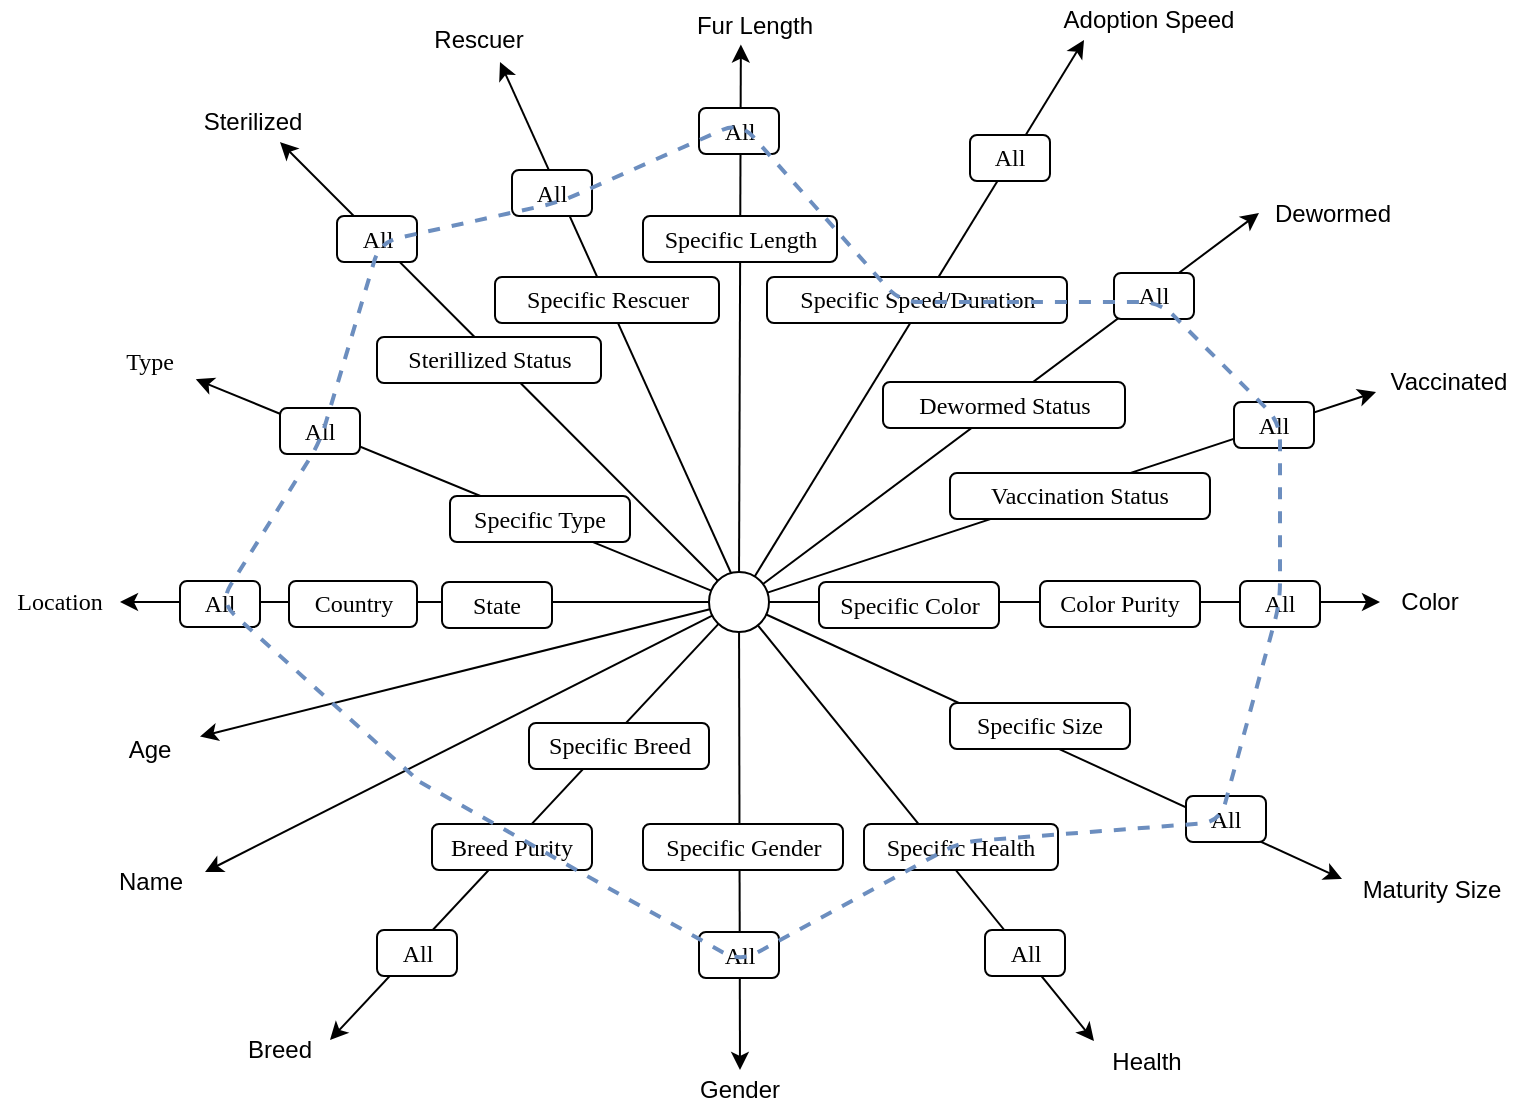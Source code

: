 <mxfile version="10.6.7" type="device"><diagram name="Page-1" id="10a91c8b-09ff-31b1-d368-03940ed4cc9e"><mxGraphModel dx="1394" dy="806" grid="1" gridSize="10" guides="1" tooltips="1" connect="1" arrows="1" fold="1" page="1" pageScale="1" pageWidth="400" pageHeight="400" background="#ffffff" math="0" shadow="0"><root><mxCell id="0"/><mxCell id="1" parent="0"/><mxCell id="zqjU6Is-Ee5SVb4OP-bb-23" style="edgeStyle=none;rounded=0;orthogonalLoop=1;jettySize=auto;html=0;entryX=0.964;entryY=0.983;entryDx=0;entryDy=0;endArrow=classic;endFill=1;fontColor=none;shadow=0;entryPerimeter=0;" parent="1" source="7fUG9F3epbiAuhgBZ7dw-4" edge="1"><mxGeometry relative="1" as="geometry"><mxPoint x="384.448" y="398.966" as="sourcePoint"/><mxPoint x="127.897" y="288.621" as="targetPoint"/></mxGeometry></mxCell><mxCell id="CtPt7kRRKyrElE4kS757-3" style="edgeStyle=orthogonalEdgeStyle;orthogonalLoop=1;jettySize=auto;html=1;strokeColor=none;rounded=0;" parent="1" target="CtPt7kRRKyrElE4kS757-1" edge="1"><mxGeometry relative="1" as="geometry"><mxPoint x="400.333" y="380" as="sourcePoint"/></mxGeometry></mxCell><mxCell id="CtPt7kRRKyrElE4kS757-1" value="All&lt;br&gt;" style="whiteSpace=wrap;html=1;rounded=1;shadow=0;labelBackgroundColor=none;strokeColor=#000000;strokeWidth=1;fillColor=#ffffff;fontFamily=Verdana;fontSize=12;fontColor=#000000;align=center;glass=0;" parent="1" vertex="1"><mxGeometry x="170" y="303" width="40" height="23" as="geometry"/></mxCell><mxCell id="7fUG9F3epbiAuhgBZ7dw-2" value="&lt;font face=&quot;Verdana&quot;&gt;Type&lt;br&gt;&lt;/font&gt;" style="text;html=1;strokeColor=none;fillColor=none;align=center;verticalAlign=middle;whiteSpace=wrap;rounded=0;" parent="1" vertex="1"><mxGeometry x="80" y="270" width="50" height="20" as="geometry"/></mxCell><mxCell id="7fUG9F3epbiAuhgBZ7dw-4" value="" style="ellipse;whiteSpace=wrap;html=1;" parent="1" vertex="1"><mxGeometry x="384.5" y="385" width="30" height="30" as="geometry"/></mxCell><mxCell id="7fUG9F3epbiAuhgBZ7dw-10" value="Specific Type&lt;br&gt;" style="whiteSpace=wrap;html=1;rounded=1;shadow=0;labelBackgroundColor=none;strokeColor=#000000;strokeWidth=1;fillColor=#ffffff;fontFamily=Verdana;fontSize=12;fontColor=#000000;align=center;glass=0;" parent="1" vertex="1"><mxGeometry x="255" y="347" width="90" height="23" as="geometry"/></mxCell><mxCell id="7fUG9F3epbiAuhgBZ7dw-14" style="edgeStyle=none;rounded=0;orthogonalLoop=1;jettySize=auto;html=0;endArrow=classic;endFill=1;fontColor=none;shadow=0;entryX=1;entryY=0.5;entryDx=0;entryDy=0;" parent="1" source="7fUG9F3epbiAuhgBZ7dw-4" target="7fUG9F3epbiAuhgBZ7dw-15" edge="1"><mxGeometry relative="1" as="geometry"><mxPoint x="423.448" y="570.466" as="sourcePoint"/><mxPoint x="140" y="400" as="targetPoint"/></mxGeometry></mxCell><mxCell id="7fUG9F3epbiAuhgBZ7dw-15" value="&lt;font face=&quot;Verdana&quot;&gt;Location&lt;br&gt;&lt;/font&gt;" style="text;html=1;strokeColor=none;fillColor=none;align=center;verticalAlign=middle;whiteSpace=wrap;rounded=0;" parent="1" vertex="1"><mxGeometry x="30" y="390" width="60" height="20" as="geometry"/></mxCell><mxCell id="7fUG9F3epbiAuhgBZ7dw-17" value="Age&lt;br&gt;" style="text;html=1;strokeColor=none;fillColor=none;align=center;verticalAlign=middle;whiteSpace=wrap;rounded=0;" parent="1" vertex="1"><mxGeometry x="80" y="463.5" width="50" height="20" as="geometry"/></mxCell><mxCell id="7fUG9F3epbiAuhgBZ7dw-72" value="Name&lt;br&gt;" style="text;html=1;strokeColor=none;fillColor=none;align=center;verticalAlign=middle;whiteSpace=wrap;rounded=0;" parent="1" vertex="1"><mxGeometry x="77.5" y="530" width="55" height="20" as="geometry"/></mxCell><mxCell id="7fUG9F3epbiAuhgBZ7dw-18" style="edgeStyle=none;rounded=0;orthogonalLoop=1;jettySize=auto;html=0;endArrow=classic;endFill=1;fontColor=none;shadow=0;" parent="1" source="7fUG9F3epbiAuhgBZ7dw-4" target="7fUG9F3epbiAuhgBZ7dw-17" edge="1"><mxGeometry relative="1" as="geometry"><mxPoint x="394.448" y="409.966" as="sourcePoint"/><mxPoint x="150.31" y="409.276" as="targetPoint"/></mxGeometry></mxCell><mxCell id="7fUG9F3epbiAuhgBZ7dw-19" value="Breed&lt;br&gt;" style="text;html=1;strokeColor=none;fillColor=none;align=center;verticalAlign=middle;whiteSpace=wrap;rounded=0;" parent="1" vertex="1"><mxGeometry x="145" y="614" width="50" height="20" as="geometry"/></mxCell><mxCell id="7fUG9F3epbiAuhgBZ7dw-20" style="edgeStyle=none;rounded=0;orthogonalLoop=1;jettySize=auto;html=0;endArrow=classic;endFill=1;fontColor=none;shadow=0;entryX=1;entryY=0.25;entryDx=0;entryDy=0;" parent="1" source="7fUG9F3epbiAuhgBZ7dw-4" target="7fUG9F3epbiAuhgBZ7dw-19" edge="1"><mxGeometry relative="1" as="geometry"><mxPoint x="394.448" y="409.966" as="sourcePoint"/><mxPoint x="200" y="530" as="targetPoint"/></mxGeometry></mxCell><mxCell id="7fUG9F3epbiAuhgBZ7dw-21" value="All&lt;br&gt;" style="whiteSpace=wrap;html=1;rounded=1;shadow=0;labelBackgroundColor=none;strokeColor=#000000;strokeWidth=1;fillColor=#ffffff;fontFamily=Verdana;fontSize=12;fontColor=#000000;align=center;glass=0;" parent="1" vertex="1"><mxGeometry x="218.5" y="564" width="40" height="23" as="geometry"/></mxCell><mxCell id="7fUG9F3epbiAuhgBZ7dw-22" value="Breed Purity&lt;br&gt;" style="whiteSpace=wrap;html=1;rounded=1;shadow=0;labelBackgroundColor=none;strokeColor=#000000;strokeWidth=1;fillColor=#ffffff;fontFamily=Verdana;fontSize=12;fontColor=#000000;align=center;glass=0;" parent="1" vertex="1"><mxGeometry x="246" y="511" width="80" height="23" as="geometry"/></mxCell><mxCell id="7fUG9F3epbiAuhgBZ7dw-23" value="Specific Breed" style="whiteSpace=wrap;html=1;rounded=1;shadow=0;labelBackgroundColor=none;strokeColor=#000000;strokeWidth=1;fillColor=#ffffff;fontFamily=Verdana;fontSize=12;fontColor=#000000;align=center;glass=0;" parent="1" vertex="1"><mxGeometry x="294.5" y="460.5" width="90" height="23" as="geometry"/></mxCell><mxCell id="7fUG9F3epbiAuhgBZ7dw-24" value="Gender&lt;br&gt;" style="text;html=1;strokeColor=none;fillColor=none;align=center;verticalAlign=middle;whiteSpace=wrap;rounded=0;" parent="1" vertex="1"><mxGeometry x="375" y="634" width="50" height="20" as="geometry"/></mxCell><mxCell id="7fUG9F3epbiAuhgBZ7dw-25" style="edgeStyle=none;rounded=0;orthogonalLoop=1;jettySize=auto;html=0;endArrow=classic;endFill=1;fontColor=none;shadow=0;entryX=0.5;entryY=0;entryDx=0;entryDy=0;" parent="1" source="7fUG9F3epbiAuhgBZ7dw-4" target="7fUG9F3epbiAuhgBZ7dw-24" edge="1"><mxGeometry relative="1" as="geometry"><mxPoint x="398.027" y="419.663" as="sourcePoint"/><mxPoint x="190.31" y="594.793" as="targetPoint"/></mxGeometry></mxCell><mxCell id="7fUG9F3epbiAuhgBZ7dw-27" value="All&lt;br&gt;" style="whiteSpace=wrap;html=1;rounded=1;shadow=0;labelBackgroundColor=none;strokeColor=#000000;strokeWidth=1;fillColor=#ffffff;fontFamily=Verdana;fontSize=12;fontColor=#000000;align=center;glass=0;" parent="1" vertex="1"><mxGeometry x="379.5" y="565" width="40" height="23" as="geometry"/></mxCell><mxCell id="7fUG9F3epbiAuhgBZ7dw-29" value="Specific Gender" style="whiteSpace=wrap;html=1;rounded=1;shadow=0;labelBackgroundColor=none;strokeColor=#000000;strokeWidth=1;fillColor=#ffffff;fontFamily=Verdana;fontSize=12;fontColor=#000000;align=center;glass=0;" parent="1" vertex="1"><mxGeometry x="351.5" y="511" width="100" height="23" as="geometry"/></mxCell><mxCell id="7fUG9F3epbiAuhgBZ7dw-31" value="Color&lt;br&gt;" style="text;html=1;strokeColor=none;fillColor=none;align=center;verticalAlign=middle;whiteSpace=wrap;rounded=0;" parent="1" vertex="1"><mxGeometry x="720" y="390" width="50" height="20" as="geometry"/></mxCell><mxCell id="7fUG9F3epbiAuhgBZ7dw-32" style="edgeStyle=none;rounded=0;orthogonalLoop=1;jettySize=auto;html=0;endArrow=classic;endFill=1;fontColor=none;shadow=0;" parent="1" source="7fUG9F3epbiAuhgBZ7dw-4" target="7fUG9F3epbiAuhgBZ7dw-31" edge="1"><mxGeometry relative="1" as="geometry"><mxPoint x="413.974" y="424.317" as="sourcePoint"/><mxPoint x="472" y="610.333" as="targetPoint"/></mxGeometry></mxCell><mxCell id="7fUG9F3epbiAuhgBZ7dw-33" value="All&lt;br&gt;" style="whiteSpace=wrap;html=1;rounded=1;shadow=0;labelBackgroundColor=none;strokeColor=#000000;strokeWidth=1;fillColor=#ffffff;fontFamily=Verdana;fontSize=12;fontColor=#000000;align=center;glass=0;" parent="1" vertex="1"><mxGeometry x="650" y="389.5" width="40" height="23" as="geometry"/></mxCell><mxCell id="7fUG9F3epbiAuhgBZ7dw-34" value="Color Purity&lt;br&gt;" style="whiteSpace=wrap;html=1;rounded=1;shadow=0;labelBackgroundColor=none;strokeColor=#000000;strokeWidth=1;fillColor=#ffffff;fontFamily=Verdana;fontSize=12;fontColor=#000000;align=center;glass=0;" parent="1" vertex="1"><mxGeometry x="550" y="389.5" width="80" height="23" as="geometry"/></mxCell><mxCell id="7fUG9F3epbiAuhgBZ7dw-37" value="Specific Color&lt;br&gt;" style="whiteSpace=wrap;html=1;rounded=1;shadow=0;labelBackgroundColor=none;strokeColor=#000000;strokeWidth=1;fillColor=#ffffff;fontFamily=Verdana;fontSize=12;fontColor=#000000;align=center;glass=0;" parent="1" vertex="1"><mxGeometry x="439.5" y="390" width="90" height="23" as="geometry"/></mxCell><mxCell id="7fUG9F3epbiAuhgBZ7dw-39" value="Maturity Size&lt;br&gt;" style="text;html=1;strokeColor=none;fillColor=none;align=center;verticalAlign=middle;whiteSpace=wrap;rounded=0;" parent="1" vertex="1"><mxGeometry x="701" y="533.5" width="90" height="20" as="geometry"/></mxCell><mxCell id="7fUG9F3epbiAuhgBZ7dw-40" style="edgeStyle=none;rounded=0;orthogonalLoop=1;jettySize=auto;html=0;endArrow=classic;endFill=1;fontColor=none;shadow=0;entryX=0;entryY=0.25;entryDx=0;entryDy=0;" parent="1" source="7fUG9F3epbiAuhgBZ7dw-4" target="7fUG9F3epbiAuhgBZ7dw-39" edge="1"><mxGeometry relative="1" as="geometry"><mxPoint x="424.5" y="410" as="sourcePoint"/><mxPoint x="730" y="410" as="targetPoint"/></mxGeometry></mxCell><mxCell id="7fUG9F3epbiAuhgBZ7dw-41" value="All&lt;br&gt;" style="whiteSpace=wrap;html=1;rounded=1;shadow=0;labelBackgroundColor=none;strokeColor=#000000;strokeWidth=1;fillColor=#ffffff;fontFamily=Verdana;fontSize=12;fontColor=#000000;align=center;glass=0;" parent="1" vertex="1"><mxGeometry x="623" y="497" width="40" height="23" as="geometry"/></mxCell><mxCell id="7fUG9F3epbiAuhgBZ7dw-42" value="Specific Size&lt;br&gt;" style="whiteSpace=wrap;html=1;rounded=1;shadow=0;labelBackgroundColor=none;strokeColor=#000000;strokeWidth=1;fillColor=#ffffff;fontFamily=Verdana;fontSize=12;fontColor=#000000;align=center;glass=0;" parent="1" vertex="1"><mxGeometry x="505" y="450.5" width="90" height="23" as="geometry"/></mxCell><mxCell id="7fUG9F3epbiAuhgBZ7dw-43" value="Fur Length" style="text;html=1;strokeColor=none;fillColor=none;align=center;verticalAlign=middle;whiteSpace=wrap;rounded=0;" parent="1" vertex="1"><mxGeometry x="370.5" y="102" width="73" height="20" as="geometry"/></mxCell><mxCell id="7fUG9F3epbiAuhgBZ7dw-44" style="edgeStyle=none;rounded=0;orthogonalLoop=1;jettySize=auto;html=0;endArrow=classic;endFill=1;fontColor=none;shadow=0;entryX=0.41;entryY=0.964;entryDx=0;entryDy=0;entryPerimeter=0;" parent="1" source="7fUG9F3epbiAuhgBZ7dw-4" target="7fUG9F3epbiAuhgBZ7dw-43" edge="1"><mxGeometry relative="1" as="geometry"><mxPoint x="292" y="120" as="sourcePoint"/><mxPoint x="608" y="125.5" as="targetPoint"/><Array as="points"/></mxGeometry></mxCell><mxCell id="7fUG9F3epbiAuhgBZ7dw-45" value="All&lt;br&gt;" style="whiteSpace=wrap;html=1;rounded=1;shadow=0;labelBackgroundColor=none;strokeColor=#000000;strokeWidth=1;fillColor=#ffffff;fontFamily=Verdana;fontSize=12;fontColor=#000000;align=center;glass=0;" parent="1" vertex="1"><mxGeometry x="379.5" y="153" width="40" height="23" as="geometry"/></mxCell><mxCell id="7fUG9F3epbiAuhgBZ7dw-46" value="Specific Length&lt;br&gt;" style="whiteSpace=wrap;html=1;rounded=1;shadow=0;labelBackgroundColor=none;strokeColor=#000000;strokeWidth=1;fillColor=#ffffff;fontFamily=Verdana;fontSize=12;fontColor=#000000;align=center;glass=0;" parent="1" vertex="1"><mxGeometry x="351.5" y="207" width="97" height="23" as="geometry"/></mxCell><mxCell id="7fUG9F3epbiAuhgBZ7dw-48" value="Vaccinated" style="text;html=1;strokeColor=none;fillColor=none;align=center;verticalAlign=middle;whiteSpace=wrap;rounded=0;" parent="1" vertex="1"><mxGeometry x="718" y="280" width="73" height="20" as="geometry"/></mxCell><mxCell id="7fUG9F3epbiAuhgBZ7dw-49" style="edgeStyle=none;rounded=0;orthogonalLoop=1;jettySize=auto;html=0;endArrow=classic;endFill=1;fontColor=none;shadow=0;entryX=0;entryY=0.75;entryDx=0;entryDy=0;" parent="1" source="7fUG9F3epbiAuhgBZ7dw-4" target="7fUG9F3epbiAuhgBZ7dw-48" edge="1"><mxGeometry relative="1" as="geometry"><mxPoint x="584.837" y="339.06" as="sourcePoint"/><mxPoint x="792" y="79.5" as="targetPoint"/><Array as="points"/></mxGeometry></mxCell><mxCell id="7fUG9F3epbiAuhgBZ7dw-50" value="All&lt;br&gt;" style="whiteSpace=wrap;html=1;rounded=1;shadow=0;labelBackgroundColor=none;strokeColor=#000000;strokeWidth=1;fillColor=#ffffff;fontFamily=Verdana;fontSize=12;fontColor=#000000;align=center;glass=0;" parent="1" vertex="1"><mxGeometry x="647" y="300" width="40" height="23" as="geometry"/></mxCell><mxCell id="7fUG9F3epbiAuhgBZ7dw-51" value="Vaccination Status" style="whiteSpace=wrap;html=1;rounded=1;shadow=0;labelBackgroundColor=none;strokeColor=#000000;strokeWidth=1;fillColor=#ffffff;fontFamily=Verdana;fontSize=12;fontColor=#000000;align=center;glass=0;" parent="1" vertex="1"><mxGeometry x="505" y="335.5" width="130" height="23" as="geometry"/></mxCell><mxCell id="7fUG9F3epbiAuhgBZ7dw-53" value="Dewormed" style="text;html=1;strokeColor=none;fillColor=none;align=center;verticalAlign=middle;whiteSpace=wrap;rounded=0;" parent="1" vertex="1"><mxGeometry x="659.5" y="195.5" width="73" height="20" as="geometry"/></mxCell><mxCell id="7fUG9F3epbiAuhgBZ7dw-54" style="edgeStyle=none;rounded=0;orthogonalLoop=1;jettySize=auto;html=0;endArrow=classic;endFill=1;fontColor=none;shadow=0;entryX=0;entryY=0.5;entryDx=0;entryDy=0;" parent="1" source="7fUG9F3epbiAuhgBZ7dw-4" target="7fUG9F3epbiAuhgBZ7dw-53" edge="1"><mxGeometry relative="1" as="geometry"><mxPoint x="564.337" y="412.56" as="sourcePoint"/><mxPoint x="771.5" y="153" as="targetPoint"/><Array as="points"/></mxGeometry></mxCell><mxCell id="7fUG9F3epbiAuhgBZ7dw-55" value="All&lt;br&gt;" style="whiteSpace=wrap;html=1;rounded=1;shadow=0;labelBackgroundColor=none;strokeColor=#000000;strokeWidth=1;fillColor=#ffffff;fontFamily=Verdana;fontSize=12;fontColor=#000000;align=center;glass=0;" parent="1" vertex="1"><mxGeometry x="587" y="235.5" width="40" height="23" as="geometry"/></mxCell><mxCell id="7fUG9F3epbiAuhgBZ7dw-56" value="Dewormed Status&lt;br&gt;" style="whiteSpace=wrap;html=1;rounded=1;shadow=0;labelBackgroundColor=none;strokeColor=#000000;strokeWidth=1;fillColor=#ffffff;fontFamily=Verdana;fontSize=12;fontColor=#000000;align=center;glass=0;" parent="1" vertex="1"><mxGeometry x="471.5" y="290" width="121" height="23" as="geometry"/></mxCell><mxCell id="7fUG9F3epbiAuhgBZ7dw-57" value="Sterilized" style="text;html=1;strokeColor=none;fillColor=none;align=center;verticalAlign=middle;whiteSpace=wrap;rounded=0;" parent="1" vertex="1"><mxGeometry x="120" y="150" width="73" height="20" as="geometry"/></mxCell><mxCell id="7fUG9F3epbiAuhgBZ7dw-58" style="edgeStyle=none;rounded=0;orthogonalLoop=1;jettySize=auto;html=0;endArrow=classic;endFill=1;fontColor=none;shadow=0;" parent="1" source="7fUG9F3epbiAuhgBZ7dw-4" edge="1"><mxGeometry relative="1" as="geometry"><mxPoint x="289.837" y="385.06" as="sourcePoint"/><mxPoint x="170" y="170" as="targetPoint"/><Array as="points"/></mxGeometry></mxCell><mxCell id="7fUG9F3epbiAuhgBZ7dw-59" value="All&lt;br&gt;" style="whiteSpace=wrap;html=1;rounded=1;shadow=0;labelBackgroundColor=none;strokeColor=#000000;strokeWidth=1;fillColor=#ffffff;fontFamily=Verdana;fontSize=12;fontColor=#000000;align=center;glass=0;" parent="1" vertex="1"><mxGeometry x="198.5" y="207" width="40" height="23" as="geometry"/></mxCell><mxCell id="7fUG9F3epbiAuhgBZ7dw-60" value="Sterillized Status&lt;br&gt;" style="whiteSpace=wrap;html=1;rounded=1;shadow=0;labelBackgroundColor=none;strokeColor=#000000;strokeWidth=1;fillColor=#ffffff;fontFamily=Verdana;fontSize=12;fontColor=#000000;align=center;glass=0;" parent="1" vertex="1"><mxGeometry x="218.5" y="267.5" width="112" height="23" as="geometry"/></mxCell><mxCell id="7fUG9F3epbiAuhgBZ7dw-61" value="Health" style="text;html=1;strokeColor=none;fillColor=none;align=center;verticalAlign=middle;whiteSpace=wrap;rounded=0;" parent="1" vertex="1"><mxGeometry x="577" y="620" width="53" height="20" as="geometry"/></mxCell><mxCell id="7fUG9F3epbiAuhgBZ7dw-62" style="edgeStyle=none;rounded=0;orthogonalLoop=1;jettySize=auto;html=0;endArrow=classic;endFill=1;fontColor=none;shadow=0;entryX=0;entryY=-0.025;entryDx=0;entryDy=0;entryPerimeter=0;" parent="1" source="7fUG9F3epbiAuhgBZ7dw-4" target="7fUG9F3epbiAuhgBZ7dw-61" edge="1"><mxGeometry relative="1" as="geometry"><mxPoint x="546.337" y="787.56" as="sourcePoint"/><mxPoint x="753.5" y="528" as="targetPoint"/><Array as="points"/></mxGeometry></mxCell><mxCell id="7fUG9F3epbiAuhgBZ7dw-63" value="All&lt;br&gt;" style="whiteSpace=wrap;html=1;rounded=1;shadow=0;labelBackgroundColor=none;strokeColor=#000000;strokeWidth=1;fillColor=#ffffff;fontFamily=Verdana;fontSize=12;fontColor=#000000;align=center;glass=0;" parent="1" vertex="1"><mxGeometry x="522.5" y="564" width="40" height="23" as="geometry"/></mxCell><mxCell id="7fUG9F3epbiAuhgBZ7dw-64" value="Specific Health&lt;br&gt;" style="whiteSpace=wrap;html=1;rounded=1;shadow=0;labelBackgroundColor=none;strokeColor=#000000;strokeWidth=1;fillColor=#ffffff;fontFamily=Verdana;fontSize=12;fontColor=#000000;align=center;glass=0;" parent="1" vertex="1"><mxGeometry x="462" y="511" width="97" height="23" as="geometry"/></mxCell><mxCell id="7fUG9F3epbiAuhgBZ7dw-74" style="edgeStyle=none;rounded=0;orthogonalLoop=1;jettySize=auto;html=0;endArrow=classic;endFill=1;fontColor=none;shadow=0;entryX=1;entryY=0.25;entryDx=0;entryDy=0;" parent="1" source="7fUG9F3epbiAuhgBZ7dw-4" target="7fUG9F3epbiAuhgBZ7dw-72" edge="1"><mxGeometry relative="1" as="geometry"><mxPoint x="394.815" y="413.057" as="sourcePoint"/><mxPoint x="140" y="466.737" as="targetPoint"/></mxGeometry></mxCell><mxCell id="7fUG9F3epbiAuhgBZ7dw-77" value="All&lt;br&gt;" style="whiteSpace=wrap;html=1;rounded=1;shadow=0;labelBackgroundColor=none;strokeColor=#000000;strokeWidth=1;fillColor=#ffffff;fontFamily=Verdana;fontSize=12;fontColor=#000000;align=center;glass=0;" parent="1" vertex="1"><mxGeometry x="120" y="389.5" width="40" height="23" as="geometry"/></mxCell><mxCell id="7fUG9F3epbiAuhgBZ7dw-78" value="Country" style="whiteSpace=wrap;html=1;rounded=1;shadow=0;labelBackgroundColor=none;strokeColor=#000000;strokeWidth=1;fillColor=#ffffff;fontFamily=Verdana;fontSize=12;fontColor=#000000;align=center;glass=0;" parent="1" vertex="1"><mxGeometry x="174.5" y="389.5" width="64" height="23" as="geometry"/></mxCell><mxCell id="7fUG9F3epbiAuhgBZ7dw-79" value="State" style="whiteSpace=wrap;html=1;rounded=1;shadow=0;labelBackgroundColor=none;strokeColor=#000000;strokeWidth=1;fillColor=#ffffff;fontFamily=Verdana;fontSize=12;fontColor=#000000;align=center;glass=0;" parent="1" vertex="1"><mxGeometry x="251" y="390" width="55" height="23" as="geometry"/></mxCell><mxCell id="FQDrDX4h5zilthUBBaG3-1" value="Rescuer" style="text;html=1;strokeColor=none;fillColor=none;align=center;verticalAlign=middle;whiteSpace=wrap;rounded=0;" parent="1" vertex="1"><mxGeometry x="233" y="109" width="73" height="20" as="geometry"/></mxCell><mxCell id="FQDrDX4h5zilthUBBaG3-2" style="edgeStyle=none;rounded=0;orthogonalLoop=1;jettySize=auto;html=0;endArrow=classic;endFill=1;fontColor=none;shadow=0;" parent="1" edge="1"><mxGeometry relative="1" as="geometry"><mxPoint x="395.5" y="385.5" as="sourcePoint"/><mxPoint x="280" y="130" as="targetPoint"/><Array as="points"/></mxGeometry></mxCell><mxCell id="FQDrDX4h5zilthUBBaG3-3" value="All&lt;br&gt;" style="whiteSpace=wrap;html=1;rounded=1;shadow=0;labelBackgroundColor=none;strokeColor=#000000;strokeWidth=1;fillColor=#ffffff;fontFamily=Verdana;fontSize=12;fontColor=#000000;align=center;glass=0;" parent="1" vertex="1"><mxGeometry x="286" y="184" width="40" height="23" as="geometry"/></mxCell><mxCell id="FQDrDX4h5zilthUBBaG3-4" value="Specific Rescuer&lt;br&gt;" style="whiteSpace=wrap;html=1;rounded=1;shadow=0;labelBackgroundColor=none;strokeColor=#000000;strokeWidth=1;fillColor=#ffffff;fontFamily=Verdana;fontSize=12;fontColor=#000000;align=center;glass=0;" parent="1" vertex="1"><mxGeometry x="277.5" y="237.5" width="112" height="23" as="geometry"/></mxCell><mxCell id="1U_0XiB_c8g7DisTLDLd-1" style="edgeStyle=none;rounded=0;orthogonalLoop=1;jettySize=auto;html=0;endArrow=classic;endFill=1;fontColor=none;shadow=0;entryX=0.143;entryY=1;entryDx=0;entryDy=0;entryPerimeter=0;" parent="1" source="7fUG9F3epbiAuhgBZ7dw-4" target="1U_0XiB_c8g7DisTLDLd-2" edge="1"><mxGeometry relative="1" as="geometry"><mxPoint x="419.21" y="398.567" as="sourcePoint"/><mxPoint x="510" y="100" as="targetPoint"/><Array as="points"/></mxGeometry></mxCell><mxCell id="1U_0XiB_c8g7DisTLDLd-2" value="Adoption Speed" style="text;html=1;strokeColor=none;fillColor=none;align=center;verticalAlign=middle;whiteSpace=wrap;rounded=0;" parent="1" vertex="1"><mxGeometry x="559" y="99" width="91" height="20" as="geometry"/></mxCell><mxCell id="1U_0XiB_c8g7DisTLDLd-3" value="All&lt;br&gt;" style="whiteSpace=wrap;html=1;rounded=1;shadow=0;labelBackgroundColor=none;strokeColor=#000000;strokeWidth=1;fillColor=#ffffff;fontFamily=Verdana;fontSize=12;fontColor=#000000;align=center;glass=0;" parent="1" vertex="1"><mxGeometry x="515" y="166.5" width="40" height="23" as="geometry"/></mxCell><mxCell id="1U_0XiB_c8g7DisTLDLd-4" value="Specific Speed/Duration&lt;br&gt;" style="whiteSpace=wrap;html=1;rounded=1;shadow=0;labelBackgroundColor=none;strokeColor=#000000;strokeWidth=1;fillColor=#ffffff;fontFamily=Verdana;fontSize=12;fontColor=#000000;align=center;glass=0;" parent="1" vertex="1"><mxGeometry x="413.5" y="237.5" width="150" height="23" as="geometry"/></mxCell><mxCell id="P_96zujKdXZA9a54MRt3-1" value="" style="endArrow=none;dashed=1;html=1;fillColor=#dae8fc;strokeColor=#6c8ebf;strokeWidth=2;" edge="1" parent="1"><mxGeometry width="50" height="50" relative="1" as="geometry"><mxPoint x="240" y="490" as="sourcePoint"/><mxPoint x="240" y="490" as="targetPoint"/><Array as="points"><mxPoint x="400" y="580"/><mxPoint x="510" y="520"/><mxPoint x="640" y="510"/><mxPoint x="670" y="400"/><mxPoint x="670" y="310"/><mxPoint x="610" y="250"/><mxPoint x="480" y="250"/><mxPoint x="400" y="160"/><mxPoint x="310" y="200"/><mxPoint x="220" y="220"/><mxPoint x="190" y="320"/><mxPoint x="140" y="400"/></Array></mxGeometry></mxCell></root></mxGraphModel></diagram></mxfile>